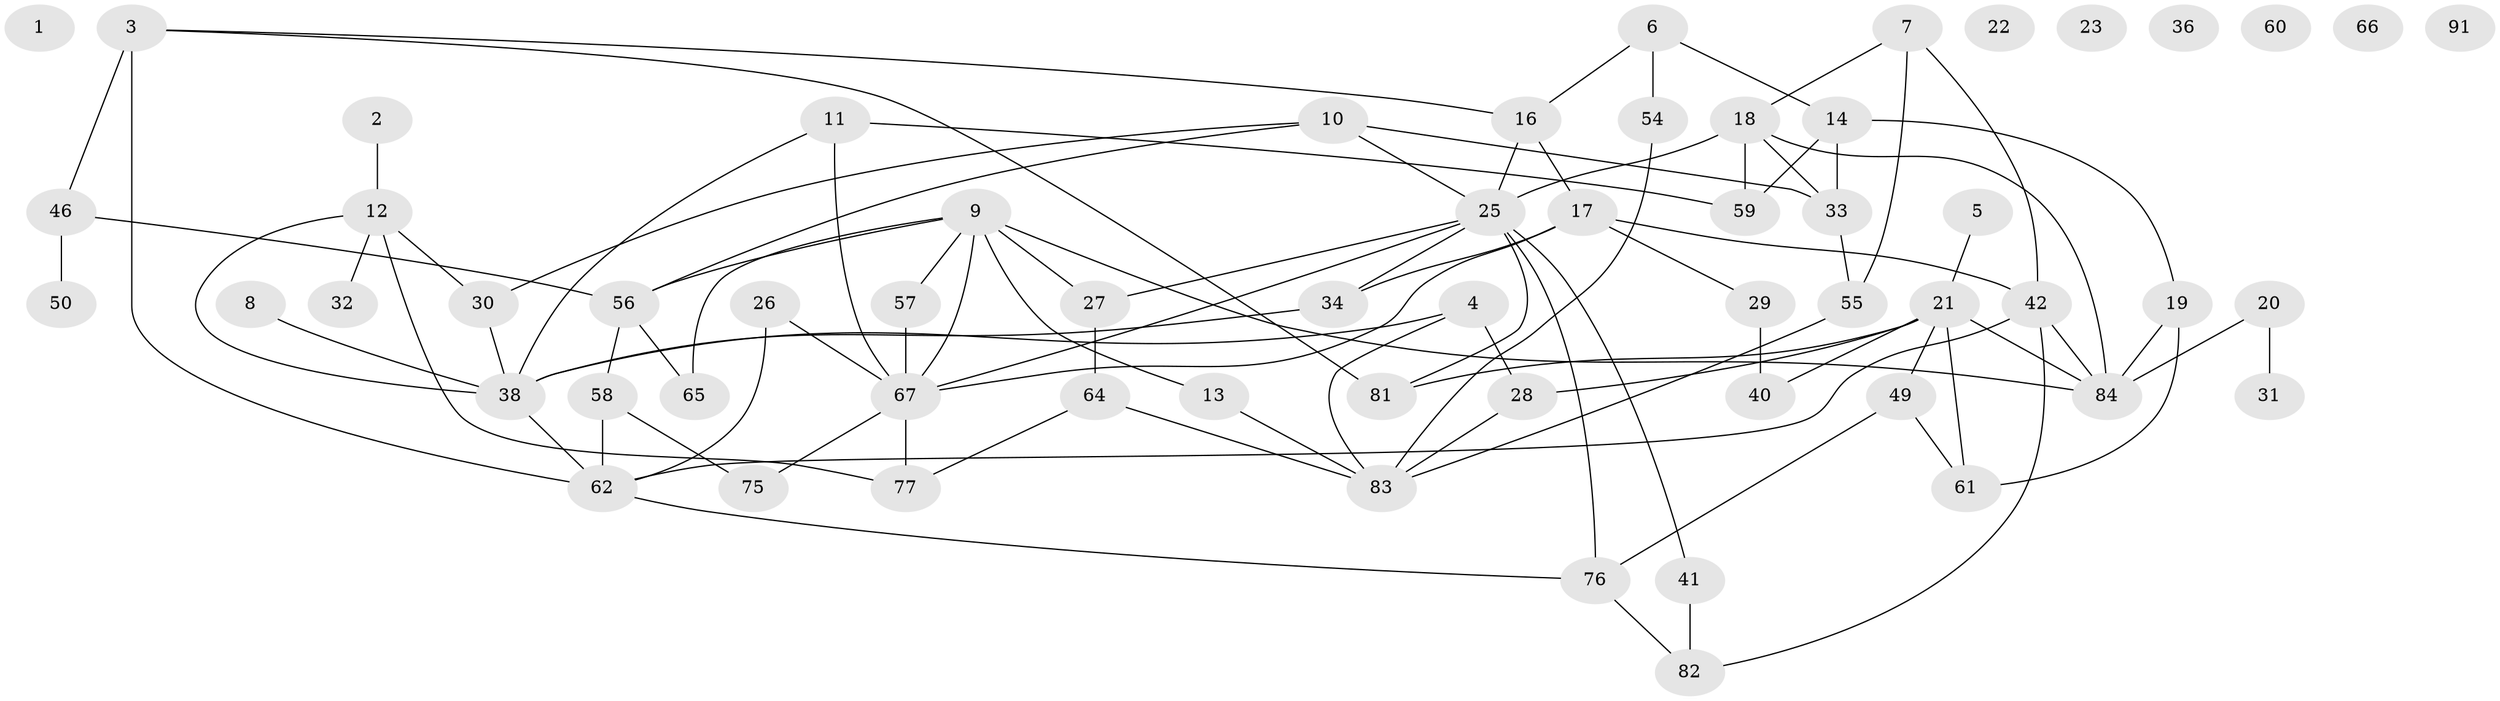 // original degree distribution, {0: 0.06521739130434782, 1: 0.14130434782608695, 3: 0.30434782608695654, 2: 0.22826086956521738, 5: 0.05434782608695652, 4: 0.13043478260869565, 6: 0.043478260869565216, 7: 0.021739130434782608, 8: 0.010869565217391304}
// Generated by graph-tools (version 1.1) at 2025/41/03/06/25 10:41:24]
// undirected, 61 vertices, 94 edges
graph export_dot {
graph [start="1"]
  node [color=gray90,style=filled];
  1;
  2;
  3 [super="+39"];
  4;
  5 [super="+45"];
  6;
  7 [super="+52"];
  8;
  9 [super="+48"];
  10 [super="+44"];
  11;
  12 [super="+37"];
  13;
  14 [super="+15"];
  16 [super="+24"];
  17 [super="+53"];
  18 [super="+88"];
  19 [super="+74"];
  20 [super="+70"];
  21 [super="+78"];
  22;
  23;
  25 [super="+35"];
  26;
  27 [super="+69"];
  28 [super="+51"];
  29 [super="+71"];
  30 [super="+47"];
  31;
  32;
  33 [super="+63"];
  34;
  36 [super="+90"];
  38 [super="+72"];
  40;
  41;
  42 [super="+43"];
  46 [super="+80"];
  49;
  50;
  54;
  55;
  56 [super="+89"];
  57;
  58;
  59;
  60;
  61 [super="+73"];
  62 [super="+68"];
  64 [super="+87"];
  65;
  66;
  67 [super="+86"];
  75;
  76 [super="+79"];
  77;
  81;
  82;
  83 [super="+85"];
  84 [super="+92"];
  91;
  2 -- 12;
  3 -- 62 [weight=2];
  3 -- 81;
  3 -- 16;
  3 -- 46;
  4 -- 83;
  4 -- 28;
  4 -- 38;
  5 -- 21;
  6 -- 54;
  6 -- 16;
  6 -- 14;
  7 -- 55;
  7 -- 18;
  7 -- 42;
  8 -- 38;
  9 -- 56 [weight=2];
  9 -- 65;
  9 -- 67;
  9 -- 84;
  9 -- 27 [weight=2];
  9 -- 13;
  9 -- 57;
  10 -- 30 [weight=2];
  10 -- 33;
  10 -- 56;
  10 -- 25;
  11 -- 38;
  11 -- 59;
  11 -- 67;
  12 -- 77;
  12 -- 32;
  12 -- 38;
  12 -- 30;
  13 -- 83;
  14 -- 19;
  14 -- 59;
  14 -- 33;
  16 -- 17;
  16 -- 25;
  17 -- 29;
  17 -- 67;
  17 -- 34;
  17 -- 42;
  18 -- 25;
  18 -- 59;
  18 -- 84;
  18 -- 33;
  19 -- 84;
  19 -- 61;
  20 -- 84;
  20 -- 31;
  21 -- 40;
  21 -- 81;
  21 -- 49;
  21 -- 61;
  21 -- 84;
  21 -- 28;
  25 -- 81;
  25 -- 67;
  25 -- 27;
  25 -- 34;
  25 -- 76;
  25 -- 41;
  26 -- 62;
  26 -- 67;
  27 -- 64;
  28 -- 83;
  29 -- 40;
  30 -- 38;
  33 -- 55;
  34 -- 38;
  38 -- 62;
  41 -- 82;
  42 -- 62;
  42 -- 82;
  42 -- 84;
  46 -- 50;
  46 -- 56;
  49 -- 76;
  49 -- 61;
  54 -- 83;
  55 -- 83;
  56 -- 65;
  56 -- 58;
  57 -- 67;
  58 -- 62;
  58 -- 75;
  62 -- 76;
  64 -- 83;
  64 -- 77;
  67 -- 75;
  67 -- 77;
  76 -- 82;
}
